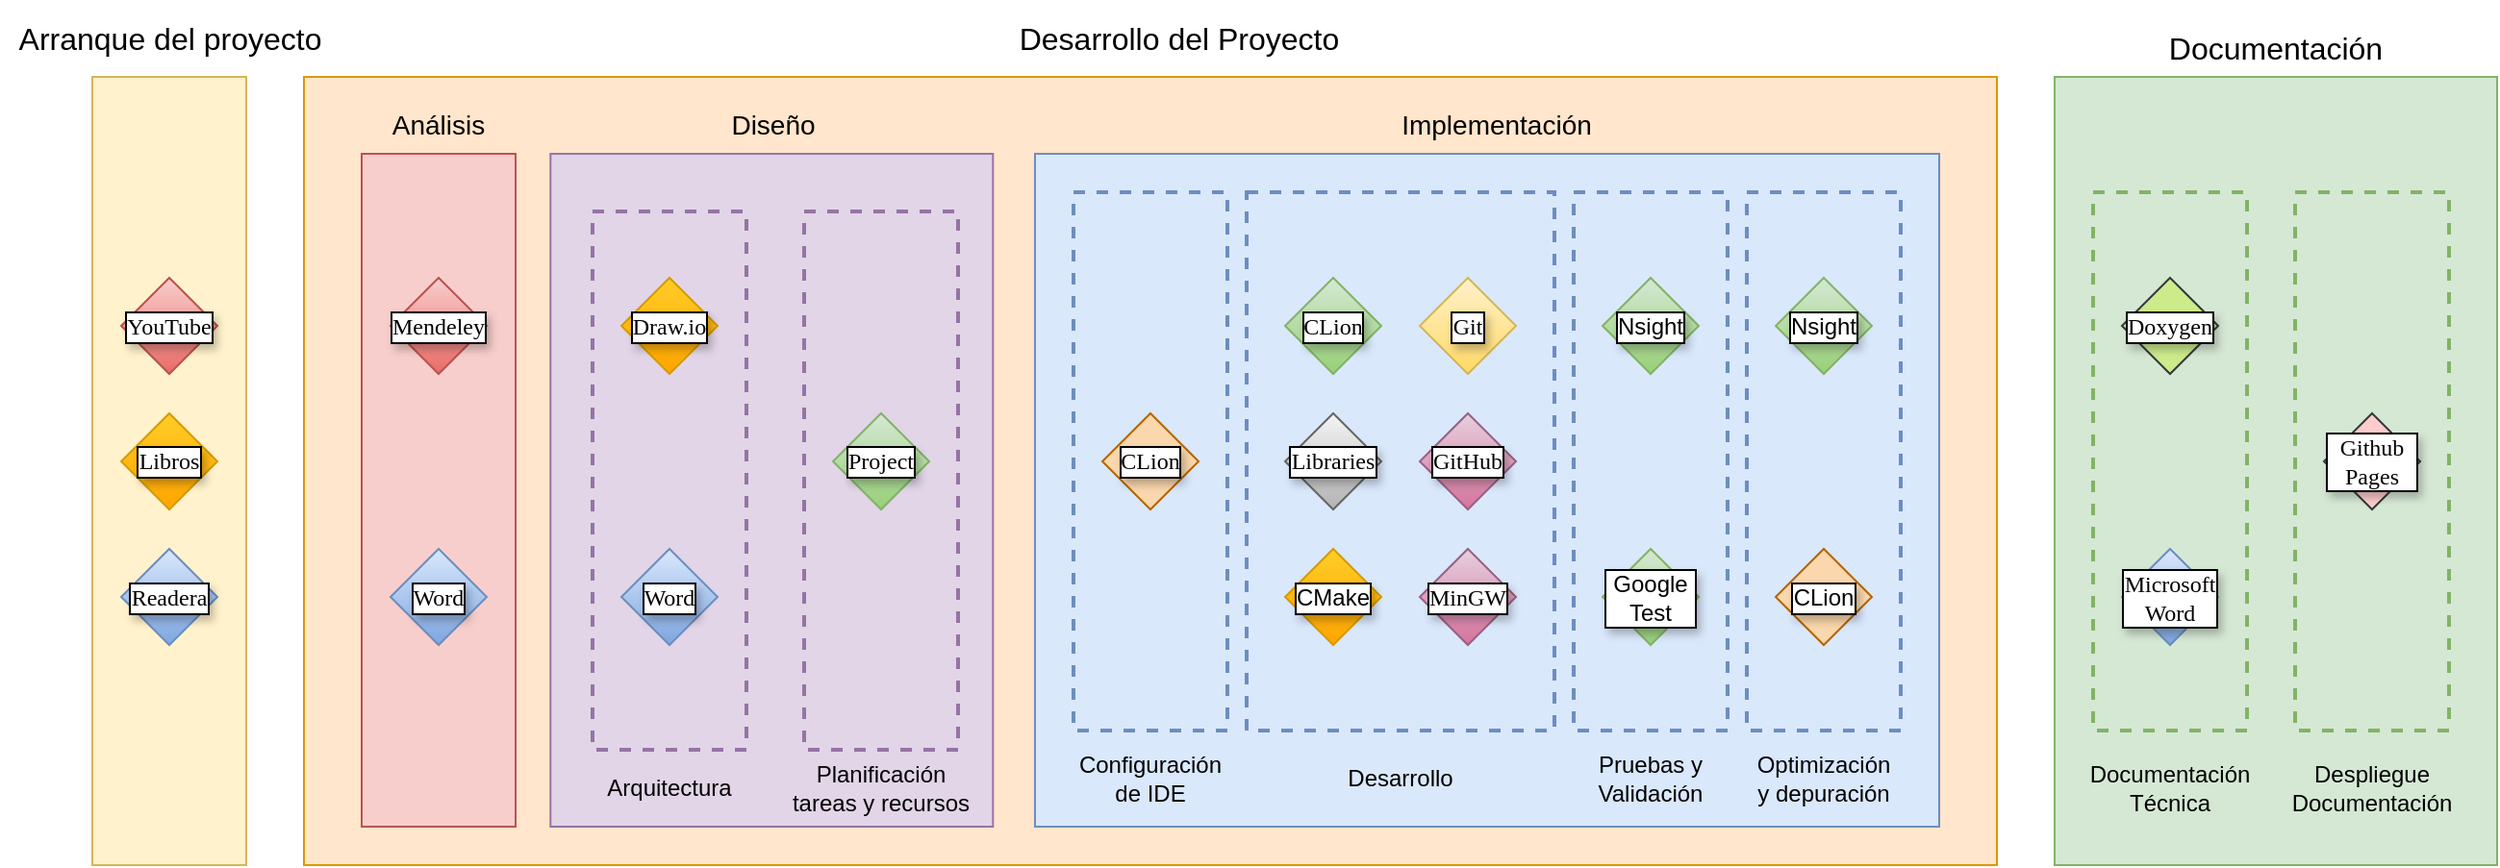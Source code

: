 <mxfile version="24.5.3" type="device">
  <diagram name="Page-1" id="42789a77-a242-8287-6e28-9cd8cfd52e62">
    <mxGraphModel dx="3174" dy="2098" grid="1" gridSize="10" guides="1" tooltips="1" connect="1" arrows="1" fold="1" page="1" pageScale="1" pageWidth="1100" pageHeight="850" background="none" math="0" shadow="0">
      <root>
        <mxCell id="0" />
        <mxCell id="1" parent="0" />
        <mxCell id="lRDrjnF2ZVXD4xlD7eEY-84" value="" style="rounded=0;whiteSpace=wrap;html=1;fillColor=#ffe6cc;strokeColor=#d79b00;" vertex="1" parent="1">
          <mxGeometry x="-350" y="-20" width="880" height="410" as="geometry" />
        </mxCell>
        <mxCell id="lRDrjnF2ZVXD4xlD7eEY-82" value="" style="rounded=0;whiteSpace=wrap;html=1;fillColor=#e1d5e7;strokeColor=#9673a6;" vertex="1" parent="1">
          <mxGeometry x="-221.85" y="20" width="230" height="350" as="geometry" />
        </mxCell>
        <mxCell id="lRDrjnF2ZVXD4xlD7eEY-7" value="Documentación" style="text;html=1;align=center;verticalAlign=middle;whiteSpace=wrap;rounded=0;fontSize=16;" vertex="1" parent="1">
          <mxGeometry x="560" y="-50" width="230" height="30" as="geometry" />
        </mxCell>
        <mxCell id="lRDrjnF2ZVXD4xlD7eEY-4" value="" style="rounded=0;whiteSpace=wrap;html=1;fillColor=#f8cecc;strokeColor=#b85450;" vertex="1" parent="1">
          <mxGeometry x="-320" y="20" width="80" height="350" as="geometry" />
        </mxCell>
        <mxCell id="lRDrjnF2ZVXD4xlD7eEY-5" value="Arranque del proyecto" style="text;html=1;align=center;verticalAlign=middle;whiteSpace=wrap;rounded=0;fontSize=16;" vertex="1" parent="1">
          <mxGeometry x="-507.5" y="-60" width="175" height="40" as="geometry" />
        </mxCell>
        <mxCell id="lRDrjnF2ZVXD4xlD7eEY-3" value="&lt;span style=&quot;font-family: Verdana;&quot;&gt;Mendeley&lt;/span&gt;" style="rhombus;whiteSpace=wrap;html=1;labelBackgroundColor=default;labelBorderColor=default;textShadow=1;fillColor=#f8cecc;gradientColor=#ea6b66;strokeColor=#b85450;" vertex="1" parent="1">
          <mxGeometry x="-305" y="84.5" width="50" height="50" as="geometry" />
        </mxCell>
        <mxCell id="lRDrjnF2ZVXD4xlD7eEY-2" value="&lt;span style=&quot;font-family: Verdana;&quot;&gt;Word&lt;/span&gt;" style="rhombus;whiteSpace=wrap;html=1;labelBackgroundColor=default;labelBorderColor=default;textShadow=1;fillColor=#dae8fc;gradientColor=#7ea6e0;strokeColor=#6c8ebf;" vertex="1" parent="1">
          <mxGeometry x="-305" y="225.5" width="50" height="50" as="geometry" />
        </mxCell>
        <mxCell id="lRDrjnF2ZVXD4xlD7eEY-6" value="" style="rounded=0;whiteSpace=wrap;html=1;fillColor=#dae8fc;strokeColor=#6c8ebf;" vertex="1" parent="1">
          <mxGeometry x="30" y="20" width="470" height="350" as="geometry" />
        </mxCell>
        <mxCell id="lRDrjnF2ZVXD4xlD7eEY-11" value="Implementación" style="text;html=1;align=center;verticalAlign=middle;whiteSpace=wrap;rounded=0;fontSize=14;" vertex="1" parent="1">
          <mxGeometry x="40" y="-10" width="460" height="30" as="geometry" />
        </mxCell>
        <mxCell id="lRDrjnF2ZVXD4xlD7eEY-9" value="" style="rounded=0;whiteSpace=wrap;html=1;dashed=1;fillColor=#e1d5e7;strokeColor=#9673a6;strokeWidth=2;" vertex="1" parent="1">
          <mxGeometry x="-90" y="50" width="80" height="280" as="geometry" />
        </mxCell>
        <mxCell id="lRDrjnF2ZVXD4xlD7eEY-35" value="Diseño" style="text;html=1;align=center;verticalAlign=middle;whiteSpace=wrap;rounded=0;fontSize=14;" vertex="1" parent="1">
          <mxGeometry x="-220" y="-10" width="228.15" height="30" as="geometry" />
        </mxCell>
        <mxCell id="lRDrjnF2ZVXD4xlD7eEY-15" value="&lt;span style=&quot;font-family: Verdana;&quot;&gt;Project&lt;/span&gt;" style="rhombus;whiteSpace=wrap;html=1;labelBackgroundColor=default;labelBorderColor=default;textShadow=1;fillColor=#d5e8d4;gradientColor=#97d077;strokeColor=#82b366;" vertex="1" parent="1">
          <mxGeometry x="-75" y="155" width="50" height="50" as="geometry" />
        </mxCell>
        <mxCell id="lRDrjnF2ZVXD4xlD7eEY-36" value="" style="rounded=0;whiteSpace=wrap;html=1;dashed=1;fillColor=#e1d5e7;strokeColor=#9673a6;strokeWidth=2;" vertex="1" parent="1">
          <mxGeometry x="-200" y="50" width="80" height="280" as="geometry" />
        </mxCell>
        <mxCell id="lRDrjnF2ZVXD4xlD7eEY-37" value="&lt;font face=&quot;Verdana&quot;&gt;Draw.io&lt;/font&gt;" style="rhombus;whiteSpace=wrap;html=1;labelBackgroundColor=default;labelBorderColor=default;textShadow=1;fillColor=#ffcd28;gradientColor=#ffa500;strokeColor=#d79b00;" vertex="1" parent="1">
          <mxGeometry x="-185" y="84.5" width="50" height="50" as="geometry" />
        </mxCell>
        <mxCell id="lRDrjnF2ZVXD4xlD7eEY-38" value="&lt;span style=&quot;font-family: Verdana;&quot;&gt;Word&lt;/span&gt;" style="rhombus;whiteSpace=wrap;html=1;labelBackgroundColor=default;labelBorderColor=default;textShadow=1;fillColor=#dae8fc;gradientColor=#7ea6e0;strokeColor=#6c8ebf;" vertex="1" parent="1">
          <mxGeometry x="-185" y="225.5" width="50" height="50" as="geometry" />
        </mxCell>
        <mxCell id="lRDrjnF2ZVXD4xlD7eEY-42" value="" style="rounded=0;whiteSpace=wrap;html=1;dashed=1;fillColor=#dae8fc;strokeColor=#6c8ebf;strokeWidth=2;" vertex="1" parent="1">
          <mxGeometry x="140" y="40" width="160" height="280" as="geometry" />
        </mxCell>
        <mxCell id="lRDrjnF2ZVXD4xlD7eEY-43" value="&lt;span style=&quot;font-family: Verdana;&quot;&gt;CLion&lt;/span&gt;" style="rhombus;whiteSpace=wrap;html=1;labelBackgroundColor=default;labelBorderColor=default;textShadow=1;fillColor=#d5e8d4;gradientColor=#97d077;strokeColor=#82b366;" vertex="1" parent="1">
          <mxGeometry x="160" y="84.5" width="50" height="50" as="geometry" />
        </mxCell>
        <mxCell id="lRDrjnF2ZVXD4xlD7eEY-44" value="&lt;span style=&quot;font-family: Verdana;&quot;&gt;Git&lt;/span&gt;" style="rhombus;whiteSpace=wrap;html=1;labelBackgroundColor=default;labelBorderColor=default;textShadow=1;fillColor=#fff2cc;gradientColor=#ffd966;strokeColor=#d6b656;" vertex="1" parent="1">
          <mxGeometry x="230" y="84.5" width="50" height="50" as="geometry" />
        </mxCell>
        <mxCell id="lRDrjnF2ZVXD4xlD7eEY-45" value="&lt;span style=&quot;font-family: Verdana;&quot;&gt;GitHub&lt;/span&gt;" style="rhombus;whiteSpace=wrap;html=1;labelBackgroundColor=default;labelBorderColor=default;textShadow=1;fillColor=#e6d0de;gradientColor=#d5739d;strokeColor=#996185;" vertex="1" parent="1">
          <mxGeometry x="230" y="155" width="50" height="50" as="geometry" />
        </mxCell>
        <mxCell id="lRDrjnF2ZVXD4xlD7eEY-46" value="CMake" style="rhombus;whiteSpace=wrap;html=1;labelBackgroundColor=default;labelBorderColor=default;textShadow=1;fillColor=#ffcd28;gradientColor=#ffa500;strokeColor=#d79b00;" vertex="1" parent="1">
          <mxGeometry x="160" y="225.5" width="50" height="50" as="geometry" />
        </mxCell>
        <mxCell id="lRDrjnF2ZVXD4xlD7eEY-47" value="&lt;span style=&quot;font-family: Verdana;&quot;&gt;MinGW&lt;/span&gt;" style="rhombus;whiteSpace=wrap;html=1;labelBackgroundColor=default;labelBorderColor=default;textShadow=1;fillColor=#e6d0de;gradientColor=#d5739d;strokeColor=#996185;" vertex="1" parent="1">
          <mxGeometry x="230" y="225.5" width="50" height="50" as="geometry" />
        </mxCell>
        <mxCell id="lRDrjnF2ZVXD4xlD7eEY-48" value="&lt;span style=&quot;font-family: Verdana;&quot;&gt;Libraries&lt;/span&gt;" style="rhombus;whiteSpace=wrap;html=1;labelBackgroundColor=default;labelBorderColor=default;textShadow=1;fillColor=#f5f5f5;gradientColor=#b3b3b3;strokeColor=#666666;" vertex="1" parent="1">
          <mxGeometry x="160" y="155" width="50" height="50" as="geometry" />
        </mxCell>
        <mxCell id="lRDrjnF2ZVXD4xlD7eEY-53" value="" style="rounded=0;whiteSpace=wrap;html=1;fillColor=#d5e8d4;strokeColor=#82b366;" vertex="1" parent="1">
          <mxGeometry x="560" y="-20" width="230" height="410" as="geometry" />
        </mxCell>
        <mxCell id="lRDrjnF2ZVXD4xlD7eEY-57" value="" style="rounded=0;whiteSpace=wrap;html=1;dashed=1;fillColor=#dae8fc;strokeColor=#6c8ebf;strokeWidth=2;" vertex="1" parent="1">
          <mxGeometry x="50" y="40" width="80" height="280" as="geometry" />
        </mxCell>
        <mxCell id="lRDrjnF2ZVXD4xlD7eEY-58" value="&lt;span style=&quot;font-family: Verdana;&quot;&gt;CLion&lt;/span&gt;" style="rhombus;whiteSpace=wrap;html=1;labelBackgroundColor=default;labelBorderColor=default;textShadow=1;fillColor=#fad7ac;strokeColor=#b46504;" vertex="1" parent="1">
          <mxGeometry x="65" y="155" width="50" height="50" as="geometry" />
        </mxCell>
        <mxCell id="lRDrjnF2ZVXD4xlD7eEY-59" value="" style="rounded=0;whiteSpace=wrap;html=1;dashed=1;fillColor=#dae8fc;strokeColor=#6c8ebf;strokeWidth=2;" vertex="1" parent="1">
          <mxGeometry x="310" y="40" width="80" height="280" as="geometry" />
        </mxCell>
        <mxCell id="lRDrjnF2ZVXD4xlD7eEY-49" value="Nsight" style="rhombus;whiteSpace=wrap;html=1;labelBackgroundColor=default;labelBorderColor=default;textShadow=1;fillColor=#d5e8d4;gradientColor=#97d077;strokeColor=#82b366;" vertex="1" parent="1">
          <mxGeometry x="325" y="84.5" width="50" height="50" as="geometry" />
        </mxCell>
        <mxCell id="lRDrjnF2ZVXD4xlD7eEY-61" value="Google Test" style="rhombus;whiteSpace=wrap;html=1;labelBackgroundColor=default;labelBorderColor=default;textShadow=1;fillColor=#d5e8d4;gradientColor=#97d077;strokeColor=#82b366;" vertex="1" parent="1">
          <mxGeometry x="325" y="225.5" width="50" height="50" as="geometry" />
        </mxCell>
        <mxCell id="lRDrjnF2ZVXD4xlD7eEY-62" value="Desarrollo" style="text;html=1;align=center;verticalAlign=middle;whiteSpace=wrap;rounded=0;" vertex="1" parent="1">
          <mxGeometry x="140" y="330" width="160" height="30" as="geometry" />
        </mxCell>
        <mxCell id="lRDrjnF2ZVXD4xlD7eEY-63" value="Configuración de IDE" style="text;html=1;align=center;verticalAlign=middle;whiteSpace=wrap;rounded=0;" vertex="1" parent="1">
          <mxGeometry x="50" y="330" width="80" height="30" as="geometry" />
        </mxCell>
        <mxCell id="lRDrjnF2ZVXD4xlD7eEY-64" value="Pruebas y Validación" style="text;html=1;align=center;verticalAlign=middle;whiteSpace=wrap;rounded=0;" vertex="1" parent="1">
          <mxGeometry x="310" y="330" width="80" height="30" as="geometry" />
        </mxCell>
        <mxCell id="lRDrjnF2ZVXD4xlD7eEY-65" value="" style="rounded=0;whiteSpace=wrap;html=1;dashed=1;fillColor=#dae8fc;strokeColor=#6c8ebf;strokeWidth=2;" vertex="1" parent="1">
          <mxGeometry x="400" y="40" width="80" height="280" as="geometry" />
        </mxCell>
        <mxCell id="lRDrjnF2ZVXD4xlD7eEY-66" value="Nsight" style="rhombus;whiteSpace=wrap;html=1;labelBackgroundColor=default;labelBorderColor=default;textShadow=1;fillColor=#d5e8d4;gradientColor=#97d077;strokeColor=#82b366;" vertex="1" parent="1">
          <mxGeometry x="415" y="84.5" width="50" height="50" as="geometry" />
        </mxCell>
        <mxCell id="lRDrjnF2ZVXD4xlD7eEY-67" value="CLion" style="rhombus;whiteSpace=wrap;html=1;labelBackgroundColor=default;labelBorderColor=default;textShadow=1;fillColor=#fad7ac;strokeColor=#b46504;" vertex="1" parent="1">
          <mxGeometry x="415" y="225.5" width="50" height="50" as="geometry" />
        </mxCell>
        <mxCell id="lRDrjnF2ZVXD4xlD7eEY-68" value="Optimización y depuración" style="text;html=1;align=center;verticalAlign=middle;whiteSpace=wrap;rounded=0;" vertex="1" parent="1">
          <mxGeometry x="400" y="330" width="80" height="30" as="geometry" />
        </mxCell>
        <mxCell id="lRDrjnF2ZVXD4xlD7eEY-71" value="" style="rounded=0;whiteSpace=wrap;html=1;dashed=1;fillColor=#d5e8d4;strokeColor=#82b366;strokeWidth=2;" vertex="1" parent="1">
          <mxGeometry x="580" y="40" width="80" height="280" as="geometry" />
        </mxCell>
        <mxCell id="lRDrjnF2ZVXD4xlD7eEY-72" value="&lt;font face=&quot;Verdana&quot;&gt;Doxygen&lt;/font&gt;" style="rhombus;whiteSpace=wrap;html=1;labelBackgroundColor=default;labelBorderColor=default;textShadow=1;fillColor=#cdeb8b;strokeColor=#36393d;" vertex="1" parent="1">
          <mxGeometry x="595" y="84.5" width="50" height="50" as="geometry" />
        </mxCell>
        <mxCell id="lRDrjnF2ZVXD4xlD7eEY-73" value="&lt;span style=&quot;font-family: Verdana;&quot;&gt;Microsoft Word&lt;/span&gt;" style="rhombus;whiteSpace=wrap;html=1;labelBackgroundColor=default;labelBorderColor=default;textShadow=1;fillColor=#dae8fc;gradientColor=#7ea6e0;strokeColor=#6c8ebf;" vertex="1" parent="1">
          <mxGeometry x="595" y="225.5" width="50" height="50" as="geometry" />
        </mxCell>
        <mxCell id="lRDrjnF2ZVXD4xlD7eEY-74" value="Documentación Técnica" style="text;html=1;align=center;verticalAlign=middle;whiteSpace=wrap;rounded=0;" vertex="1" parent="1">
          <mxGeometry x="580" y="334.5" width="80" height="30" as="geometry" />
        </mxCell>
        <mxCell id="lRDrjnF2ZVXD4xlD7eEY-75" value="" style="rounded=0;whiteSpace=wrap;html=1;dashed=1;fillColor=#d5e8d4;strokeColor=#82b366;strokeWidth=2;" vertex="1" parent="1">
          <mxGeometry x="685" y="40" width="80" height="280" as="geometry" />
        </mxCell>
        <mxCell id="lRDrjnF2ZVXD4xlD7eEY-76" value="&lt;font face=&quot;Verdana&quot;&gt;Github Pages&lt;/font&gt;" style="rhombus;whiteSpace=wrap;html=1;labelBackgroundColor=default;labelBorderColor=default;textShadow=1;fillColor=#ffcccc;strokeColor=#36393d;" vertex="1" parent="1">
          <mxGeometry x="700" y="155" width="50" height="50" as="geometry" />
        </mxCell>
        <mxCell id="lRDrjnF2ZVXD4xlD7eEY-77" value="Despliegue Documentación" style="text;html=1;align=center;verticalAlign=middle;whiteSpace=wrap;rounded=0;" vertex="1" parent="1">
          <mxGeometry x="685" y="334.5" width="80" height="30" as="geometry" />
        </mxCell>
        <mxCell id="lRDrjnF2ZVXD4xlD7eEY-78" value="" style="rounded=0;whiteSpace=wrap;html=1;fillColor=#fff2cc;strokeColor=#d6b656;" vertex="1" parent="1">
          <mxGeometry x="-460" y="-20" width="80" height="410" as="geometry" />
        </mxCell>
        <mxCell id="lRDrjnF2ZVXD4xlD7eEY-79" value="&lt;span style=&quot;font-family: Verdana;&quot;&gt;YouTube&lt;/span&gt;" style="rhombus;whiteSpace=wrap;html=1;labelBackgroundColor=default;labelBorderColor=default;textShadow=1;fillColor=#f8cecc;gradientColor=#ea6b66;strokeColor=#b85450;" vertex="1" parent="1">
          <mxGeometry x="-445" y="84.5" width="50" height="50" as="geometry" />
        </mxCell>
        <mxCell id="lRDrjnF2ZVXD4xlD7eEY-80" value="&lt;span style=&quot;font-family: Verdana;&quot;&gt;Readera&lt;/span&gt;" style="rhombus;whiteSpace=wrap;html=1;labelBackgroundColor=default;labelBorderColor=default;textShadow=1;fillColor=#dae8fc;gradientColor=#7ea6e0;strokeColor=#6c8ebf;" vertex="1" parent="1">
          <mxGeometry x="-445" y="225.5" width="50" height="50" as="geometry" />
        </mxCell>
        <mxCell id="lRDrjnF2ZVXD4xlD7eEY-81" value="&lt;span style=&quot;font-family: Verdana;&quot;&gt;Libros&lt;/span&gt;" style="rhombus;whiteSpace=wrap;html=1;labelBackgroundColor=default;labelBorderColor=default;textShadow=1;fillColor=#ffcd28;gradientColor=#ffa500;strokeColor=#d79b00;" vertex="1" parent="1">
          <mxGeometry x="-445" y="155" width="50" height="50" as="geometry" />
        </mxCell>
        <mxCell id="lRDrjnF2ZVXD4xlD7eEY-83" value="Análisis" style="text;html=1;align=center;verticalAlign=middle;whiteSpace=wrap;rounded=0;fontSize=14;" vertex="1" parent="1">
          <mxGeometry x="-320" y="-10" width="80" height="30" as="geometry" />
        </mxCell>
        <mxCell id="lRDrjnF2ZVXD4xlD7eEY-85" value="Desarrollo del Proyecto" style="text;html=1;align=center;verticalAlign=middle;whiteSpace=wrap;rounded=0;fontSize=16;" vertex="1" parent="1">
          <mxGeometry x="-40" y="-60" width="290" height="40" as="geometry" />
        </mxCell>
        <mxCell id="lRDrjnF2ZVXD4xlD7eEY-86" value="Arquitectura" style="text;html=1;align=center;verticalAlign=middle;whiteSpace=wrap;rounded=0;" vertex="1" parent="1">
          <mxGeometry x="-200" y="334.5" width="80" height="30" as="geometry" />
        </mxCell>
        <mxCell id="lRDrjnF2ZVXD4xlD7eEY-87" value="Planificación tareas y recursos" style="text;html=1;align=center;verticalAlign=middle;whiteSpace=wrap;rounded=0;" vertex="1" parent="1">
          <mxGeometry x="-100" y="334.5" width="100" height="30" as="geometry" />
        </mxCell>
      </root>
    </mxGraphModel>
  </diagram>
</mxfile>
